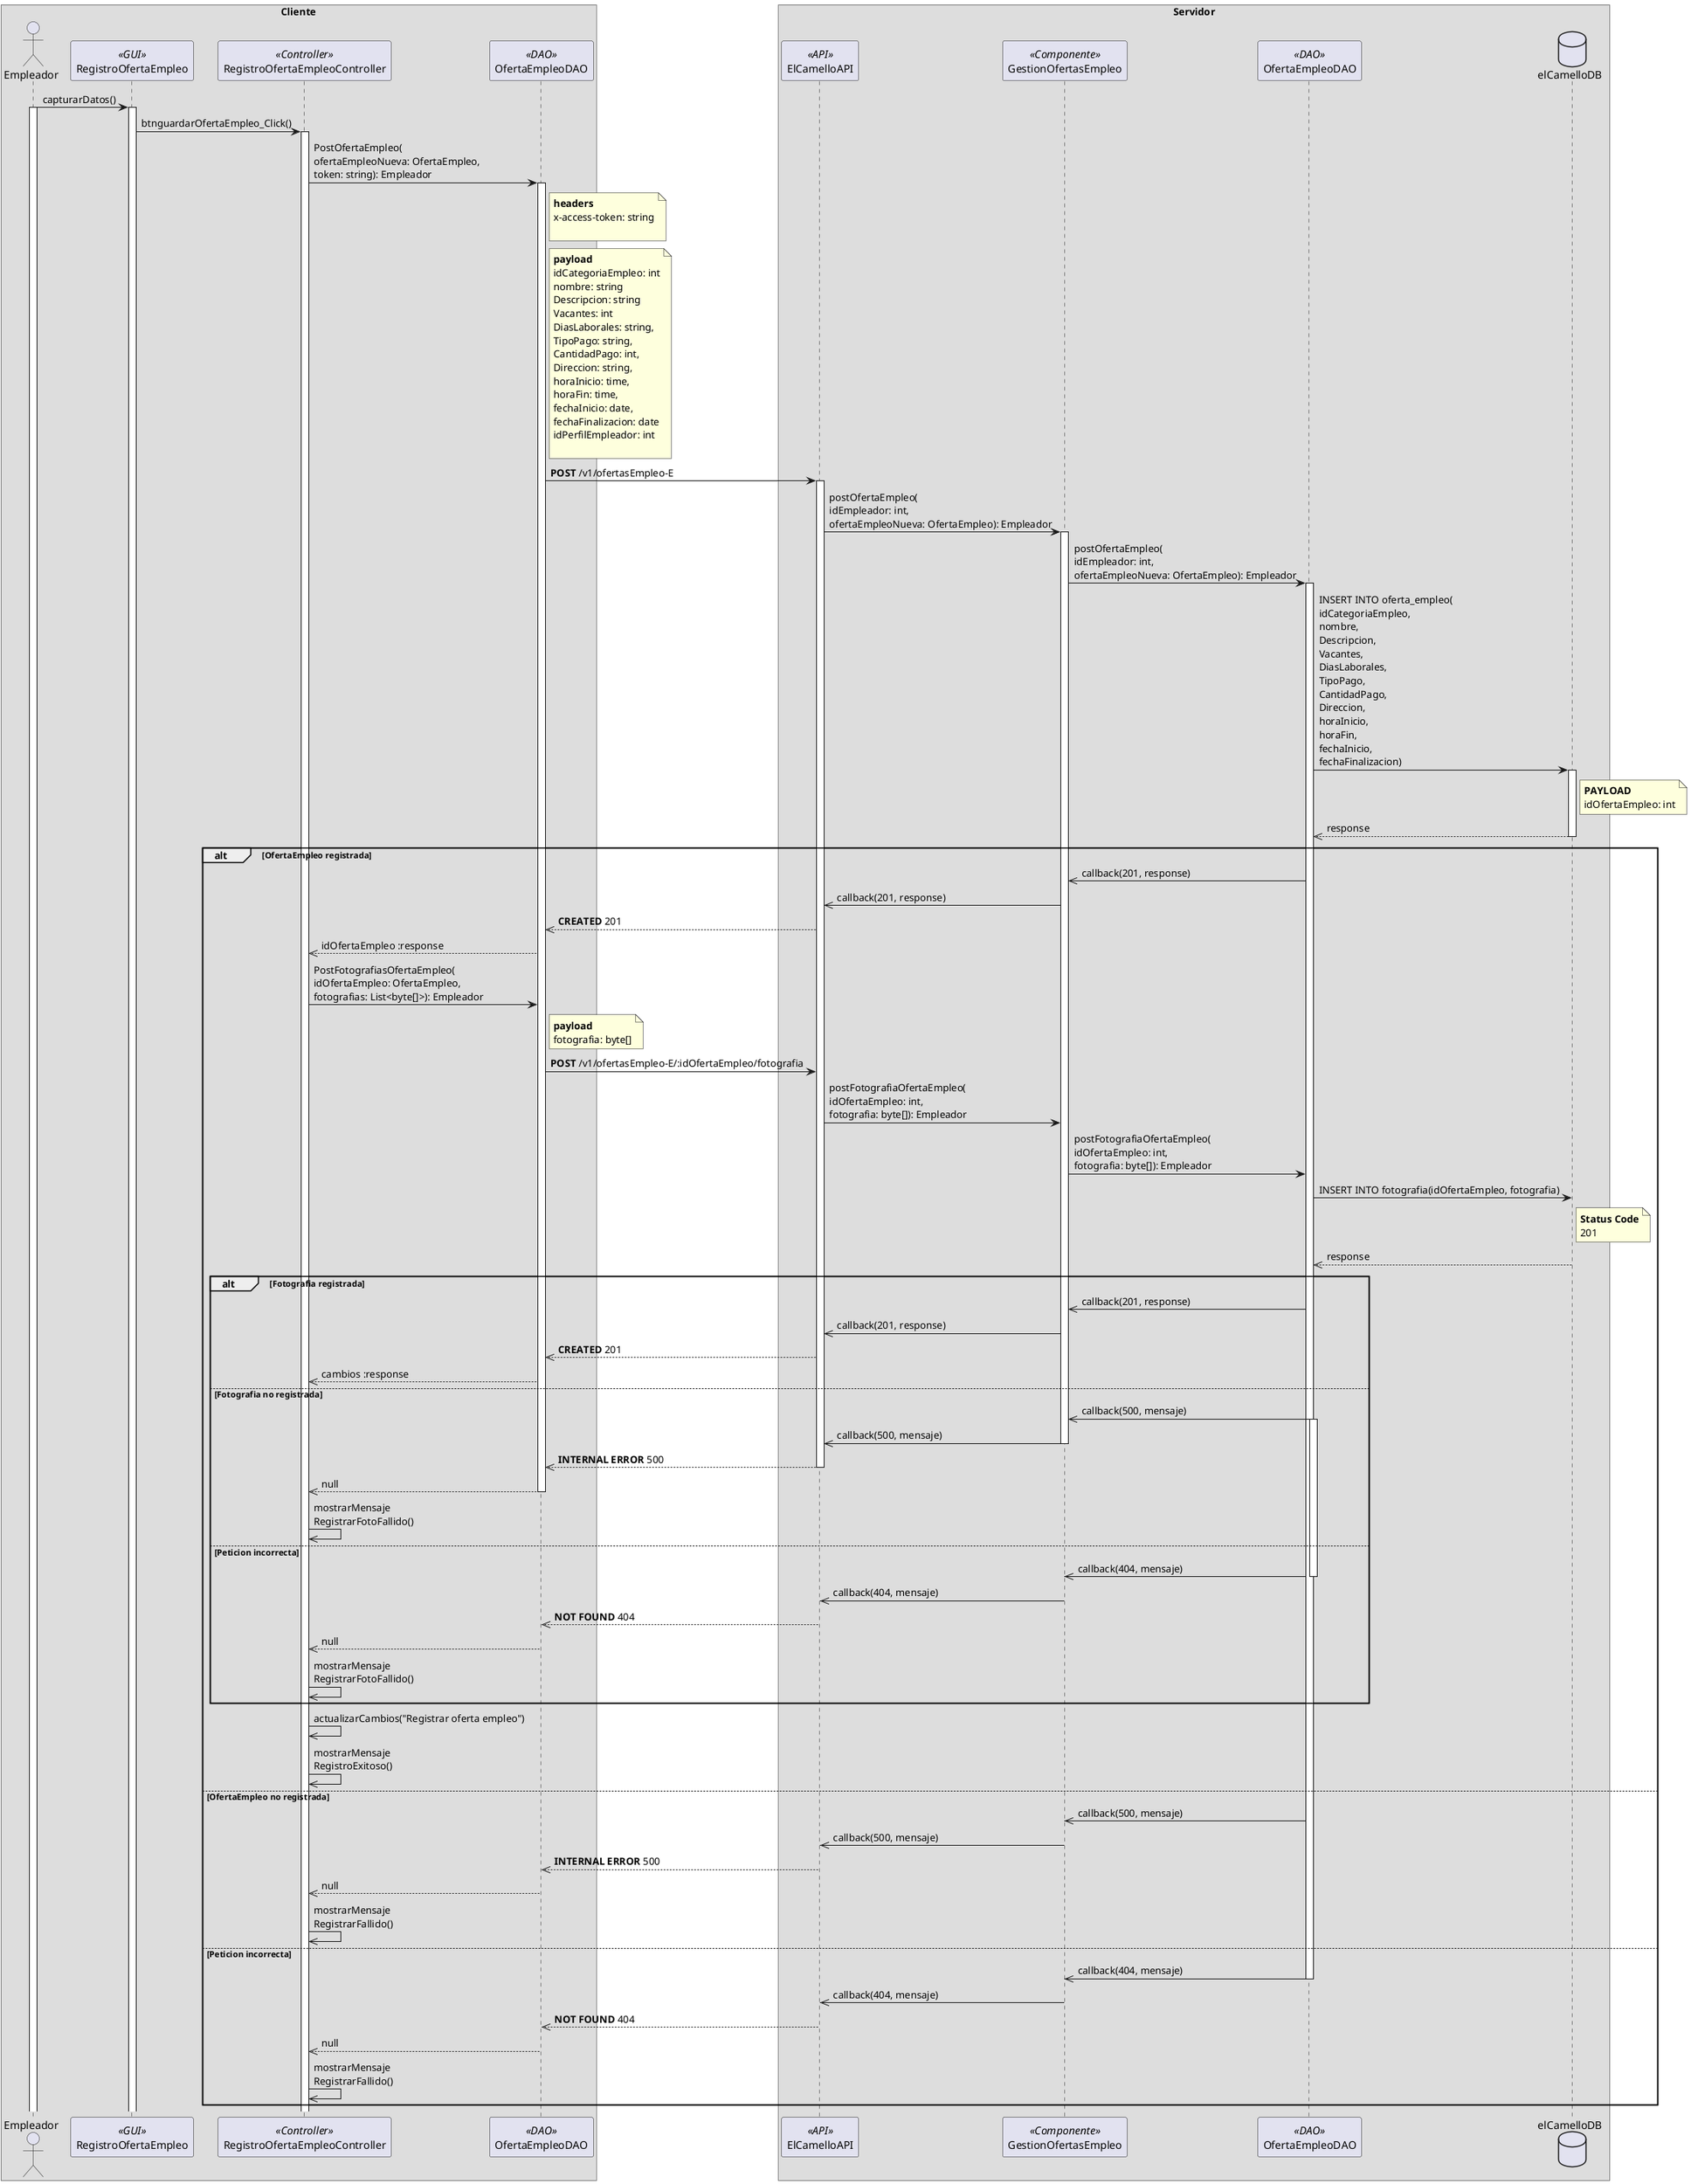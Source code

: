 
@startuml RegistrarOfertaEmpleo

box Cliente
    actor Empleador as a
    participant RegistroOfertaEmpleo as b <<GUI>> 
    participant RegistroOfertaEmpleoController as c <<Controller>>
    participant OfertaEmpleoDAO as d <<DAO>>
end box

box Servidor
    participant ElCamelloAPI as e <<API>>
    participant GestionOfertasEmpleo as f <<Componente>>
    participant OfertaEmpleoDAO as g <<DAO>>
    database elCamelloDB as db
end box

a -> b : capturarDatos()
activate a
activate b

b -> c : btnguardarOfertaEmpleo_Click()
activate c

c -> d : PostOfertaEmpleo(\nofertaEmpleoNueva: OfertaEmpleo,\ntoken: string): Empleador
activate d

note right of d  
**headers**
x-access-token: string

end note

note right of d  
**payload**
idCategoriaEmpleo: int
nombre: string
Descripcion: string
Vacantes: int
DiasLaborales: string,
TipoPago: string,
CantidadPago: int,
Direccion: string,
horaInicio: time,
horaFin: time, 
fechaInicio: date, 
fechaFinalizacion: date
idPerfilEmpleador: int

end note

d -> e : **POST** /v1/ofertasEmpleo-E
activate e

e -> f : postOfertaEmpleo(\nidEmpleador: int, \nofertaEmpleoNueva: OfertaEmpleo): Empleador
activate f

f -> g : postOfertaEmpleo(\nidEmpleador: int, \nofertaEmpleoNueva: OfertaEmpleo): Empleador
activate g

g -> db : INSERT INTO oferta_empleo(\nidCategoriaEmpleo, \nnombre, \nDescripcion,\nVacantes,\nDiasLaborales,\nTipoPago,\nCantidadPago,\nDireccion,\nhoraInicio,\nhoraFin, \nfechaInicio, \nfechaFinalizacion)
activate db

note right of db  
**PAYLOAD**
idOfertaEmpleo: int
end note

db -->> g : response
deactivate db

alt OfertaEmpleo registrada
    g ->> f : callback(201, response)
    
    f ->> e : callback(201, response)

    e -->> d: **CREATED** 201
    d -->> c: idOfertaEmpleo :response

    c -> d : PostFotografiasOfertaEmpleo(\nidOfertaEmpleo: OfertaEmpleo,\nfotografias: List<byte[]>): Empleador

    note right of d  
    **payload**
    fotografia: byte[]
    end note

    d -> e : **POST** /v1/ofertasEmpleo-E/:idOfertaEmpleo/fotografia

    e -> f : postFotografiaOfertaEmpleo(\nidOfertaEmpleo: int, \nfotografia: byte[]): Empleador

    f -> g : postFotografiaOfertaEmpleo(\nidOfertaEmpleo: int, \nfotografia: byte[]): Empleador

    g -> db : INSERT INTO fotografia(idOfertaEmpleo, fotografia)

    note right of db  
    **Status Code**
    201
    end note

    db -->> g : response
    deactivate db

    alt Fotografia registrada
        g ->> f : callback(201, response)
        
        f ->> e : callback(201, response)

        e -->> d: **CREATED** 201
        d -->> c: cambios :response

    else Fotografia no registrada
        g ->> f : callback(500, mensaje)
        activate g

        f ->> e : callback(500, mensaje)
        deactivate f

        e -->> d: **INTERNAL ERROR** 500
        deactivate e

        d -->> c: null
        deactivate d

        c ->> c: mostrarMensaje\nRegistrarFotoFallido()
    else Peticion incorrecta
        g ->> f : callback(404, mensaje)
        deactivate g

        f ->> e : callback(404, mensaje)
        deactivate f

        e -->> d: **NOT FOUND** 404
        deactivate e

        d -->> c: null
        deactivate d

        c ->> c: mostrarMensaje\nRegistrarFotoFallido()

    end

    c ->> c: actualizarCambios("Registrar oferta empleo")
    c ->> c: mostrarMensaje\nRegistroExitoso()
else OfertaEmpleo no registrada
    g ->> f : callback(500, mensaje)

    f ->> e : callback(500, mensaje)

    e -->> d: **INTERNAL ERROR** 500

    d -->> c: null

    c ->> c: mostrarMensaje\nRegistrarFallido()
else Peticion incorrecta
    g ->> f : callback(404, mensaje)
    deactivate g

    f ->> e : callback(404, mensaje)
    deactivate f

    e -->> d: **NOT FOUND** 404
    deactivate e

    d -->> c: null
    deactivate d

    c ->> c: mostrarMensaje\nRegistrarFallido()

end


@enduml